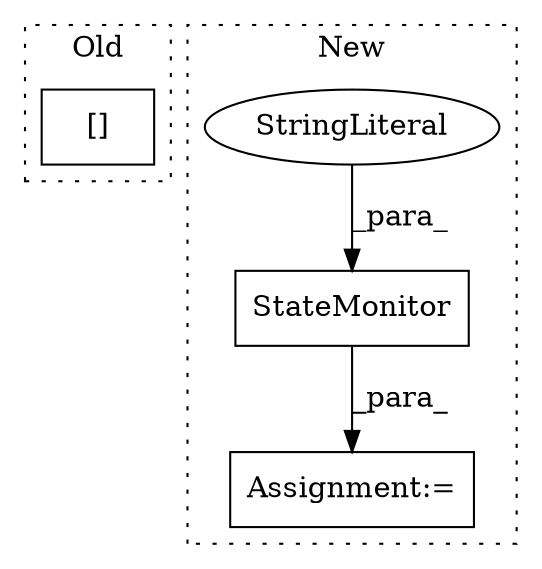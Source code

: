 digraph G {
subgraph cluster0 {
1 [label="[]" a="2" s="430,435" l="4,1" shape="box"];
label = "Old";
style="dotted";
}
subgraph cluster1 {
2 [label="StateMonitor" a="32" s="291,314" l="13,1" shape="box"];
3 [label="StringLiteral" a="45" s="306" l="3" shape="ellipse"];
4 [label="Assignment:=" a="7" s="290" l="1" shape="box"];
label = "New";
style="dotted";
}
2 -> 4 [label="_para_"];
3 -> 2 [label="_para_"];
}